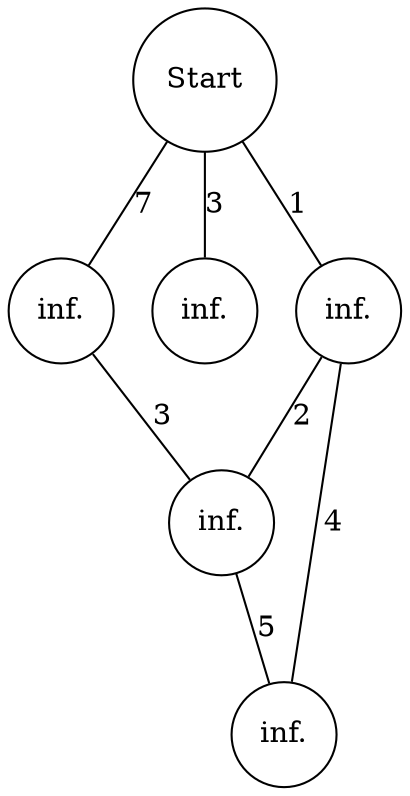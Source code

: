graph G {
    node[shape=circle, width=0.5]
    A [pos="1,2!", label="Start"]
    B [pos="5,2!", label="inf."]
    C [pos="0,0!", label="inf."]
    D [pos="3,0!", label="inf."]
    E [pos="7,0!", label="inf."]
    F [pos="2,-2!", label="inf."]
    
    A -- B [label="7"]
    A -- C [label="3"]
    A -- D [label="1"]
    
    B -- E [label="3"]
    
    D -- E [label="2"]
    D -- F [label="4"]
    
    E -- F [label="5"]
}
